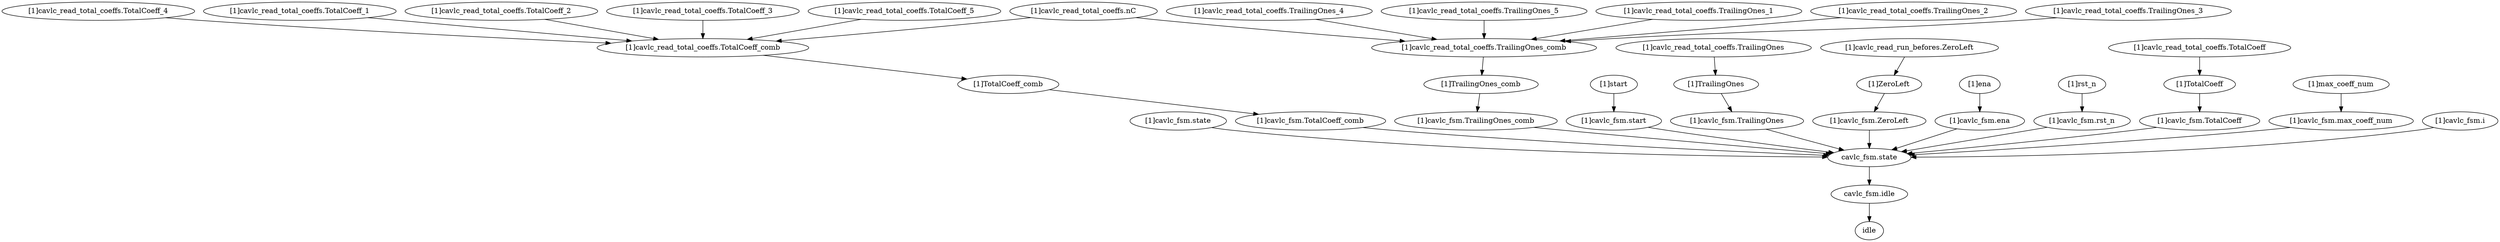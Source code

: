 strict digraph "" {
	"cavlc_fsm.idle"	 [complexity=0,
		importance=0.00736484963991,
		rank=0.0];
	idle	 [complexity=0,
		importance=0.00425865658833,
		rank=0.0];
	"cavlc_fsm.idle" -> idle;
	"[1]cavlc_read_total_coeffs.TotalCoeff_4"	 [complexity=7,
		importance=0.176179000798,
		rank=0.0251684286854];
	"[1]cavlc_read_total_coeffs.TotalCoeff_comb"	 [complexity=5,
		importance=0.172511228399,
		rank=0.0345022456797];
	"[1]cavlc_read_total_coeffs.TotalCoeff_4" -> "[1]cavlc_read_total_coeffs.TotalCoeff_comb";
	"[1]cavlc_read_run_befores.ZeroLeft"	 [complexity=4,
		importance=0.0770251751549,
		rank=0.0192562937887];
	"[1]ZeroLeft"	 [complexity=4,
		importance=0.0664409603789,
		rank=0.0166102400947];
	"[1]cavlc_read_run_befores.ZeroLeft" -> "[1]ZeroLeft";
	"[1]cavlc_read_total_coeffs.TotalCoeff_1"	 [complexity=7,
		importance=0.176166397112,
		rank=0.0251666281588];
	"[1]cavlc_read_total_coeffs.TotalCoeff_1" -> "[1]cavlc_read_total_coeffs.TotalCoeff_comb";
	"[1]cavlc_read_total_coeffs.TotalCoeff_2"	 [complexity=7,
		importance=0.176090911002,
		rank=0.0251558444289];
	"[1]cavlc_read_total_coeffs.TotalCoeff_2" -> "[1]cavlc_read_total_coeffs.TotalCoeff_comb";
	"[1]cavlc_read_total_coeffs.TotalCoeff_3"	 [complexity=7,
		importance=0.176046577481,
		rank=0.0251495110687];
	"[1]cavlc_read_total_coeffs.TotalCoeff_3" -> "[1]cavlc_read_total_coeffs.TotalCoeff_comb";
	"[1]cavlc_fsm.state"	 [complexity=3,
		importance=0.469452048823,
		rank=0.156484016274];
	"cavlc_fsm.state"	 [complexity=2,
		importance=0.029801056154,
		rank=0.014900528077];
	"[1]cavlc_fsm.state" -> "cavlc_fsm.state";
	"[1]TrailingOnes_comb"	 [complexity=4,
		importance=0.100733401186,
		rank=0.0251833502966];
	"[1]cavlc_fsm.TrailingOnes_comb"	 [complexity=4,
		importance=0.0949837576322,
		rank=0.023745939408];
	"[1]TrailingOnes_comb" -> "[1]cavlc_fsm.TrailingOnes_comb";
	"[1]cavlc_fsm.start"	 [complexity=3,
		importance=0.0629840907798,
		rank=0.0209946969266];
	"[1]cavlc_fsm.start" -> "cavlc_fsm.state";
	"[1]cavlc_fsm.TrailingOnes"	 [complexity=4,
		importance=0.0638457664338,
		rank=0.0159614416085];
	"[1]cavlc_fsm.TrailingOnes" -> "cavlc_fsm.state";
	"[1]TrailingOnes"	 [complexity=4,
		importance=0.069999002739,
		rank=0.0174997506847];
	"[1]TrailingOnes" -> "[1]cavlc_fsm.TrailingOnes";
	"[1]cavlc_fsm.ZeroLeft"	 [complexity=4,
		importance=0.063685462477,
		rank=0.0159213656192];
	"[1]ZeroLeft" -> "[1]cavlc_fsm.ZeroLeft";
	"[1]cavlc_read_total_coeffs.nC"	 [complexity=9,
		importance=2.0357460681,
		rank=0.226194007567];
	"[1]cavlc_read_total_coeffs.TrailingOnes_comb"	 [complexity=4,
		importance=0.112909116091,
		rank=0.0282272790227];
	"[1]cavlc_read_total_coeffs.nC" -> "[1]cavlc_read_total_coeffs.TrailingOnes_comb";
	"[1]cavlc_read_total_coeffs.nC" -> "[1]cavlc_read_total_coeffs.TotalCoeff_comb";
	"[1]TotalCoeff_comb"	 [complexity=5,
		importance=0.160335513494,
		rank=0.0320671026989];
	"[1]cavlc_fsm.TotalCoeff_comb"	 [complexity=5,
		importance=0.15458586994,
		rank=0.030917173988];
	"[1]TotalCoeff_comb" -> "[1]cavlc_fsm.TotalCoeff_comb";
	"[1]ena"	 [complexity=3,
		importance=0.452697552947,
		rank=0.150899184316];
	"[1]cavlc_fsm.ena"	 [complexity=3,
		importance=0.449991978417,
		rank=0.149997326139];
	"[1]ena" -> "[1]cavlc_fsm.ena";
	"[1]cavlc_fsm.TrailingOnes_comb" -> "cavlc_fsm.state";
	"[1]start"	 [complexity=3,
		importance=0.0656896653104,
		rank=0.0218965551035];
	"[1]start" -> "[1]cavlc_fsm.start";
	"[1]rst_n"	 [complexity=3,
		importance=0.482566249495,
		rank=0.160855416498];
	"[1]cavlc_fsm.rst_n"	 [complexity=3,
		importance=0.479860674965,
		rank=0.159953558322];
	"[1]rst_n" -> "[1]cavlc_fsm.rst_n";
	"[1]TotalCoeff"	 [complexity=7,
		importance=0.158889478002,
		rank=0.0226984968575];
	"[1]cavlc_fsm.TotalCoeff"	 [complexity=7,
		importance=0.152736241697,
		rank=0.0218194630996];
	"[1]TotalCoeff" -> "[1]cavlc_fsm.TotalCoeff";
	"[1]max_coeff_num"	 [complexity=5,
		importance=0.0961671254057,
		rank=0.0192334250811];
	"[1]cavlc_fsm.max_coeff_num"	 [complexity=5,
		importance=0.0934615508752,
		rank=0.018692310175];
	"[1]max_coeff_num" -> "[1]cavlc_fsm.max_coeff_num";
	"[1]cavlc_read_total_coeffs.TotalCoeff"	 [complexity=7,
		importance=0.165784350378,
		rank=0.0236834786255];
	"[1]cavlc_read_total_coeffs.TotalCoeff" -> "[1]TotalCoeff";
	"[1]cavlc_read_total_coeffs.TotalCoeff_5"	 [complexity=7,
		importance=0.176167255916,
		rank=0.0251667508451];
	"[1]cavlc_read_total_coeffs.TotalCoeff_5" -> "[1]cavlc_read_total_coeffs.TotalCoeff_comb";
	"cavlc_fsm.state" -> "cavlc_fsm.idle";
	"[1]cavlc_fsm.rst_n" -> "cavlc_fsm.state";
	"[1]cavlc_read_total_coeffs.TrailingOnes"	 [complexity=4,
		importance=0.076893875115,
		rank=0.0192234687787];
	"[1]cavlc_read_total_coeffs.TrailingOnes" -> "[1]TrailingOnes";
	"[1]cavlc_fsm.ena" -> "cavlc_fsm.state";
	"[1]cavlc_fsm.i"	 [complexity=8,
		importance=0.22234447029,
		rank=0.0277930587862];
	"[1]cavlc_fsm.i" -> "cavlc_fsm.state";
	"[1]cavlc_fsm.ZeroLeft" -> "cavlc_fsm.state";
	"[1]cavlc_read_total_coeffs.TrailingOnes_comb" -> "[1]TrailingOnes_comb";
	"[1]cavlc_fsm.TotalCoeff_comb" -> "cavlc_fsm.state";
	"[1]cavlc_read_total_coeffs.TrailingOnes_4"	 [complexity=6,
		importance=0.11657688849,
		rank=0.019429481415];
	"[1]cavlc_read_total_coeffs.TrailingOnes_4" -> "[1]cavlc_read_total_coeffs.TrailingOnes_comb";
	"[1]cavlc_read_total_coeffs.TrailingOnes_5"	 [complexity=6,
		importance=0.116565143608,
		rank=0.0194275239346];
	"[1]cavlc_read_total_coeffs.TrailingOnes_5" -> "[1]cavlc_read_total_coeffs.TrailingOnes_comb";
	"[1]cavlc_read_total_coeffs.TrailingOnes_1"	 [complexity=6,
		importance=0.116564284804,
		rank=0.0194273808006];
	"[1]cavlc_read_total_coeffs.TrailingOnes_1" -> "[1]cavlc_read_total_coeffs.TrailingOnes_comb";
	"[1]cavlc_read_total_coeffs.TrailingOnes_2"	 [complexity=6,
		importance=0.116488798694,
		rank=0.0194147997824];
	"[1]cavlc_read_total_coeffs.TrailingOnes_2" -> "[1]cavlc_read_total_coeffs.TrailingOnes_comb";
	"[1]cavlc_read_total_coeffs.TrailingOnes_3"	 [complexity=6,
		importance=0.116444465173,
		rank=0.0194074108621];
	"[1]cavlc_read_total_coeffs.TrailingOnes_3" -> "[1]cavlc_read_total_coeffs.TrailingOnes_comb";
	"[1]cavlc_read_total_coeffs.TotalCoeff_comb" -> "[1]TotalCoeff_comb";
	"[1]cavlc_fsm.TotalCoeff" -> "cavlc_fsm.state";
	"[1]cavlc_fsm.max_coeff_num" -> "cavlc_fsm.state";
}
